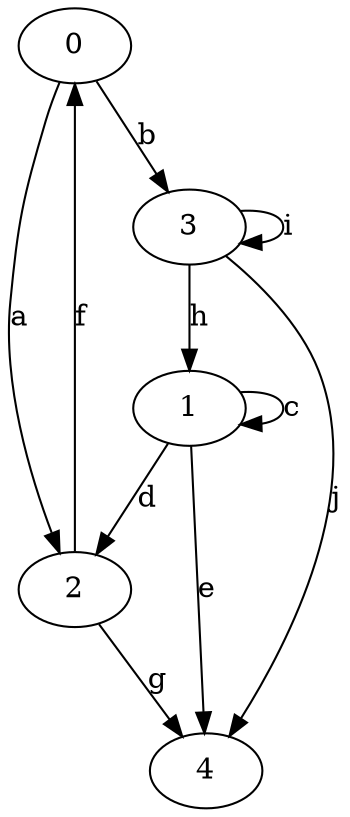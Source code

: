 digraph myballs {
  0 -> 2 [label="a"];
  0 -> 3 [label="b"];
  1 -> 1 [label="c"];
  1 -> 2 [label="d"];
  1 -> 4 [label="e"];
  2 -> 0 [label="f"];
  2 -> 4 [label="g"];
  3 -> 1 [label="h"];
  3 -> 3 [label="i"];
  3 -> 4 [label="j"];
}


